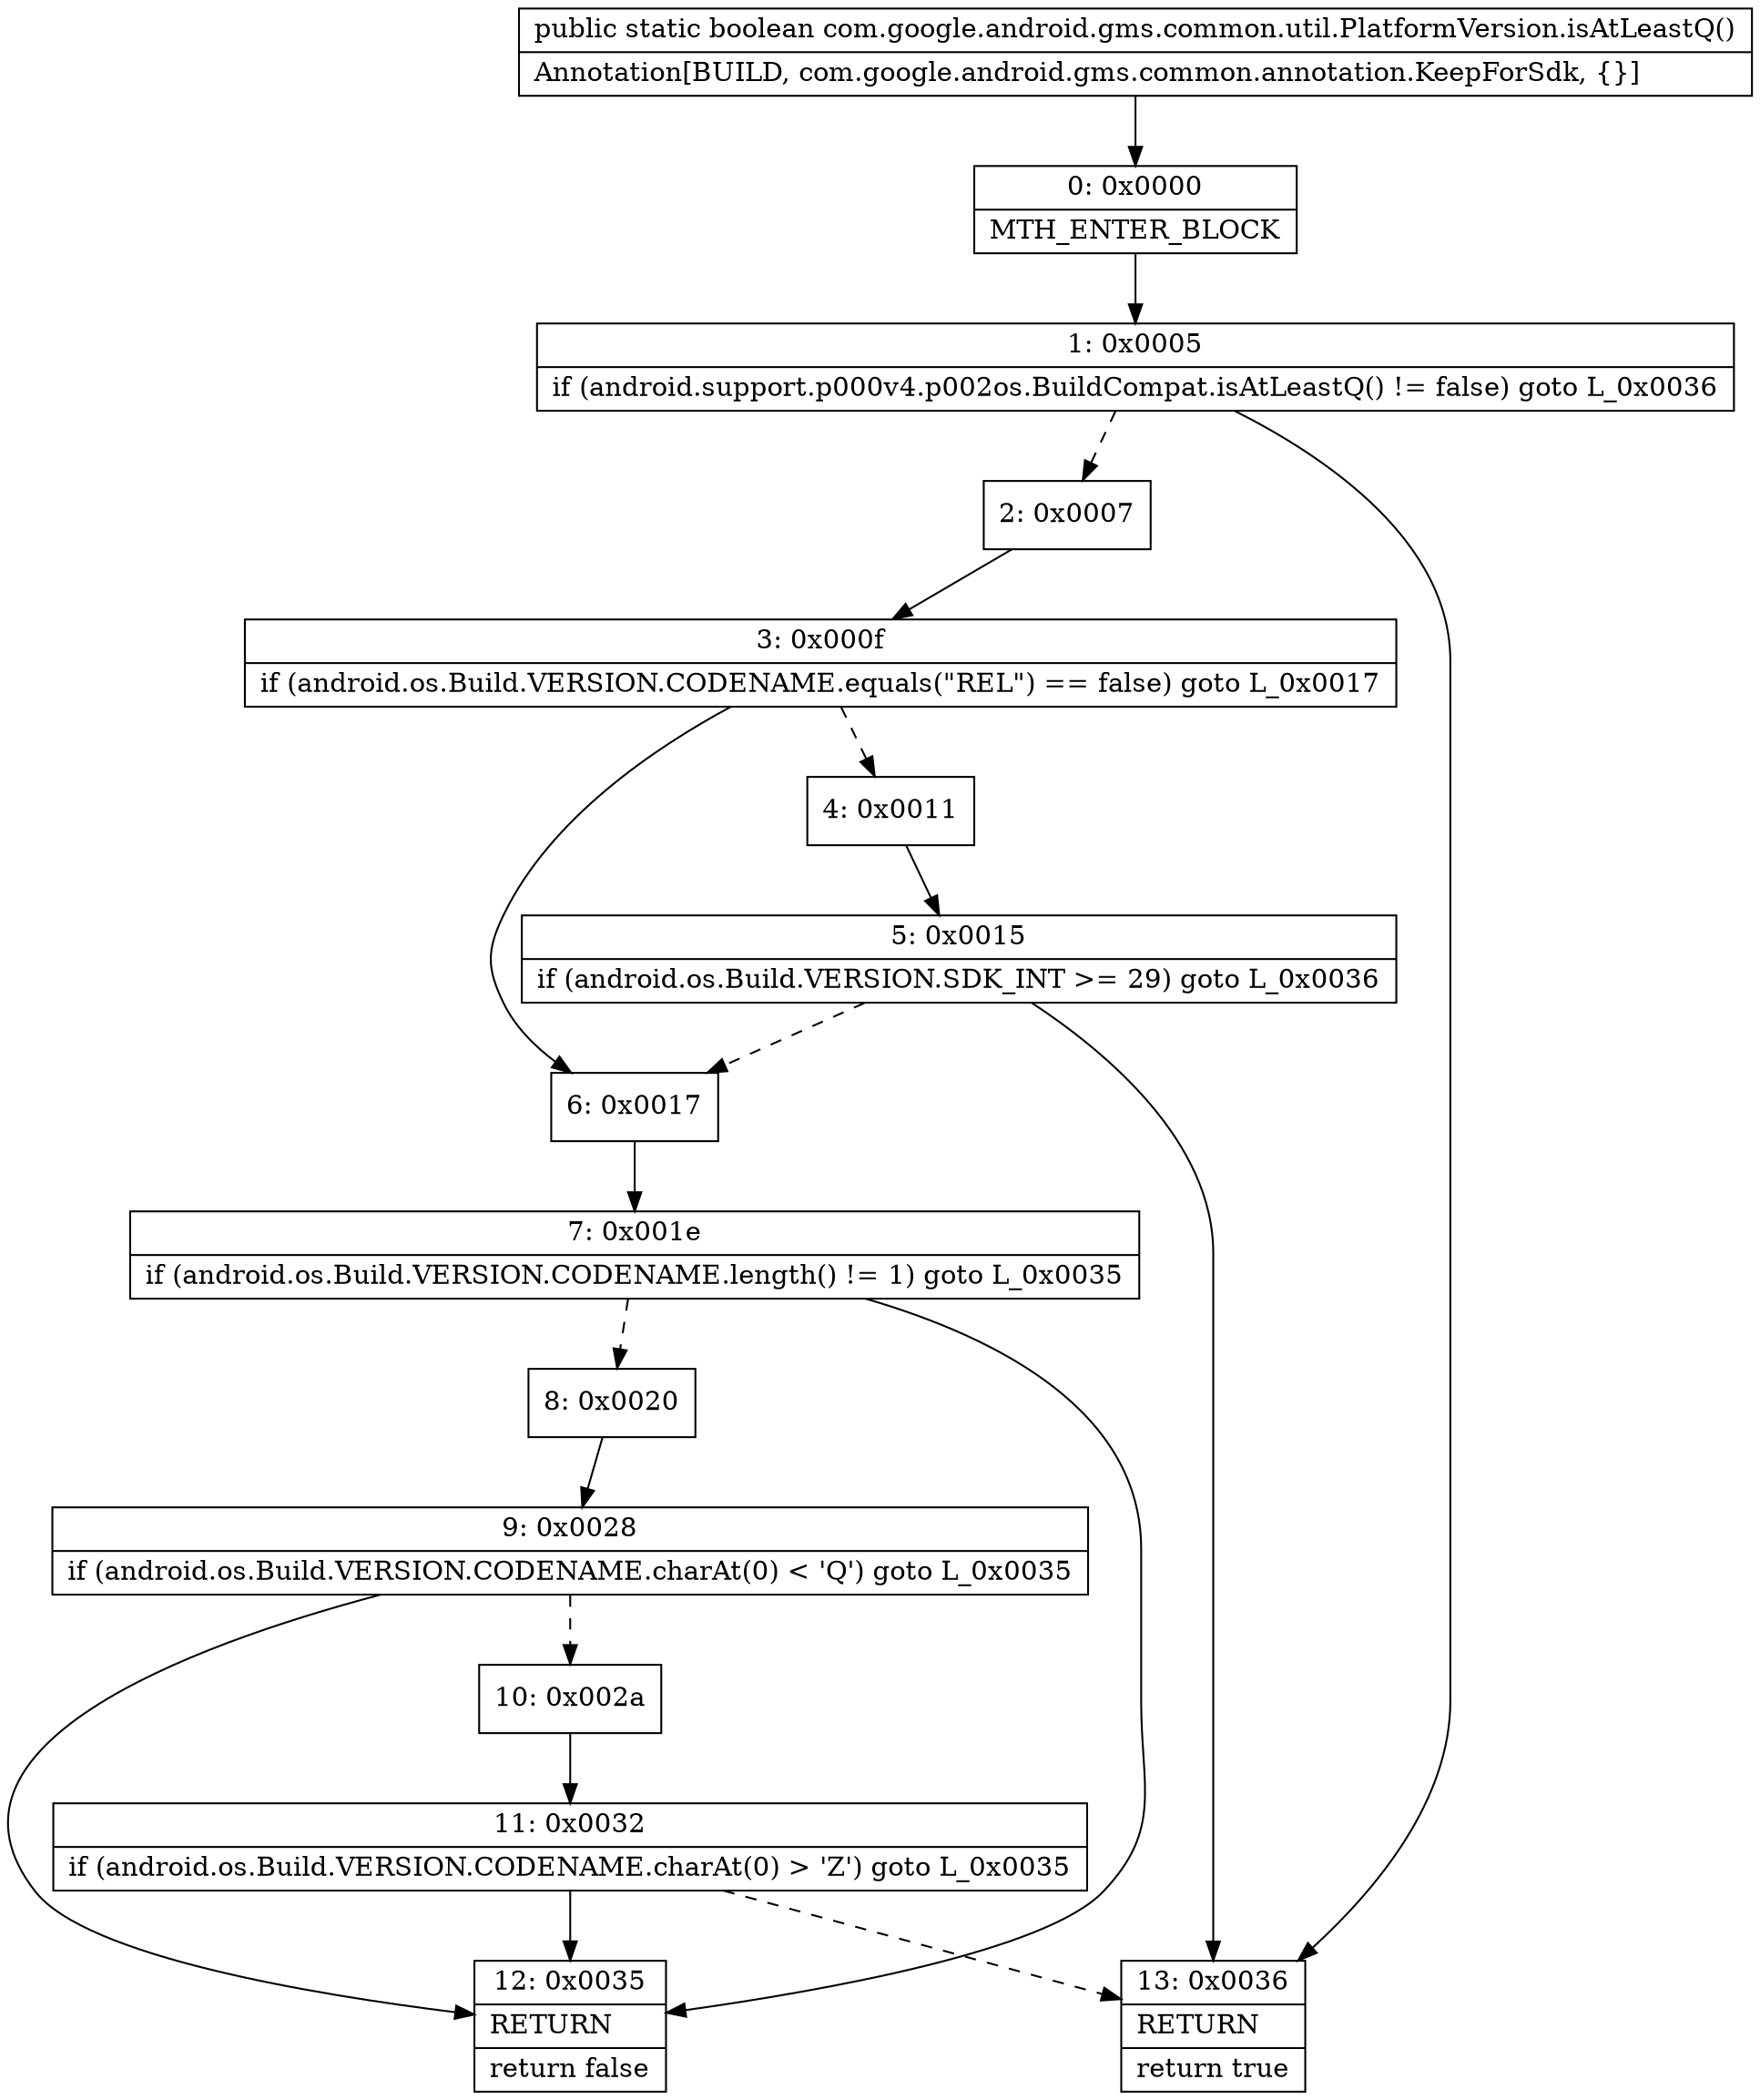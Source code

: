 digraph "CFG forcom.google.android.gms.common.util.PlatformVersion.isAtLeastQ()Z" {
Node_0 [shape=record,label="{0\:\ 0x0000|MTH_ENTER_BLOCK\l}"];
Node_1 [shape=record,label="{1\:\ 0x0005|if (android.support.p000v4.p002os.BuildCompat.isAtLeastQ() != false) goto L_0x0036\l}"];
Node_2 [shape=record,label="{2\:\ 0x0007}"];
Node_3 [shape=record,label="{3\:\ 0x000f|if (android.os.Build.VERSION.CODENAME.equals(\"REL\") == false) goto L_0x0017\l}"];
Node_4 [shape=record,label="{4\:\ 0x0011}"];
Node_5 [shape=record,label="{5\:\ 0x0015|if (android.os.Build.VERSION.SDK_INT \>= 29) goto L_0x0036\l}"];
Node_6 [shape=record,label="{6\:\ 0x0017}"];
Node_7 [shape=record,label="{7\:\ 0x001e|if (android.os.Build.VERSION.CODENAME.length() != 1) goto L_0x0035\l}"];
Node_8 [shape=record,label="{8\:\ 0x0020}"];
Node_9 [shape=record,label="{9\:\ 0x0028|if (android.os.Build.VERSION.CODENAME.charAt(0) \< 'Q') goto L_0x0035\l}"];
Node_10 [shape=record,label="{10\:\ 0x002a}"];
Node_11 [shape=record,label="{11\:\ 0x0032|if (android.os.Build.VERSION.CODENAME.charAt(0) \> 'Z') goto L_0x0035\l}"];
Node_12 [shape=record,label="{12\:\ 0x0035|RETURN\l|return false\l}"];
Node_13 [shape=record,label="{13\:\ 0x0036|RETURN\l|return true\l}"];
MethodNode[shape=record,label="{public static boolean com.google.android.gms.common.util.PlatformVersion.isAtLeastQ()  | Annotation[BUILD, com.google.android.gms.common.annotation.KeepForSdk, \{\}]\l}"];
MethodNode -> Node_0;
Node_0 -> Node_1;
Node_1 -> Node_2[style=dashed];
Node_1 -> Node_13;
Node_2 -> Node_3;
Node_3 -> Node_4[style=dashed];
Node_3 -> Node_6;
Node_4 -> Node_5;
Node_5 -> Node_6[style=dashed];
Node_5 -> Node_13;
Node_6 -> Node_7;
Node_7 -> Node_8[style=dashed];
Node_7 -> Node_12;
Node_8 -> Node_9;
Node_9 -> Node_10[style=dashed];
Node_9 -> Node_12;
Node_10 -> Node_11;
Node_11 -> Node_12;
Node_11 -> Node_13[style=dashed];
}

